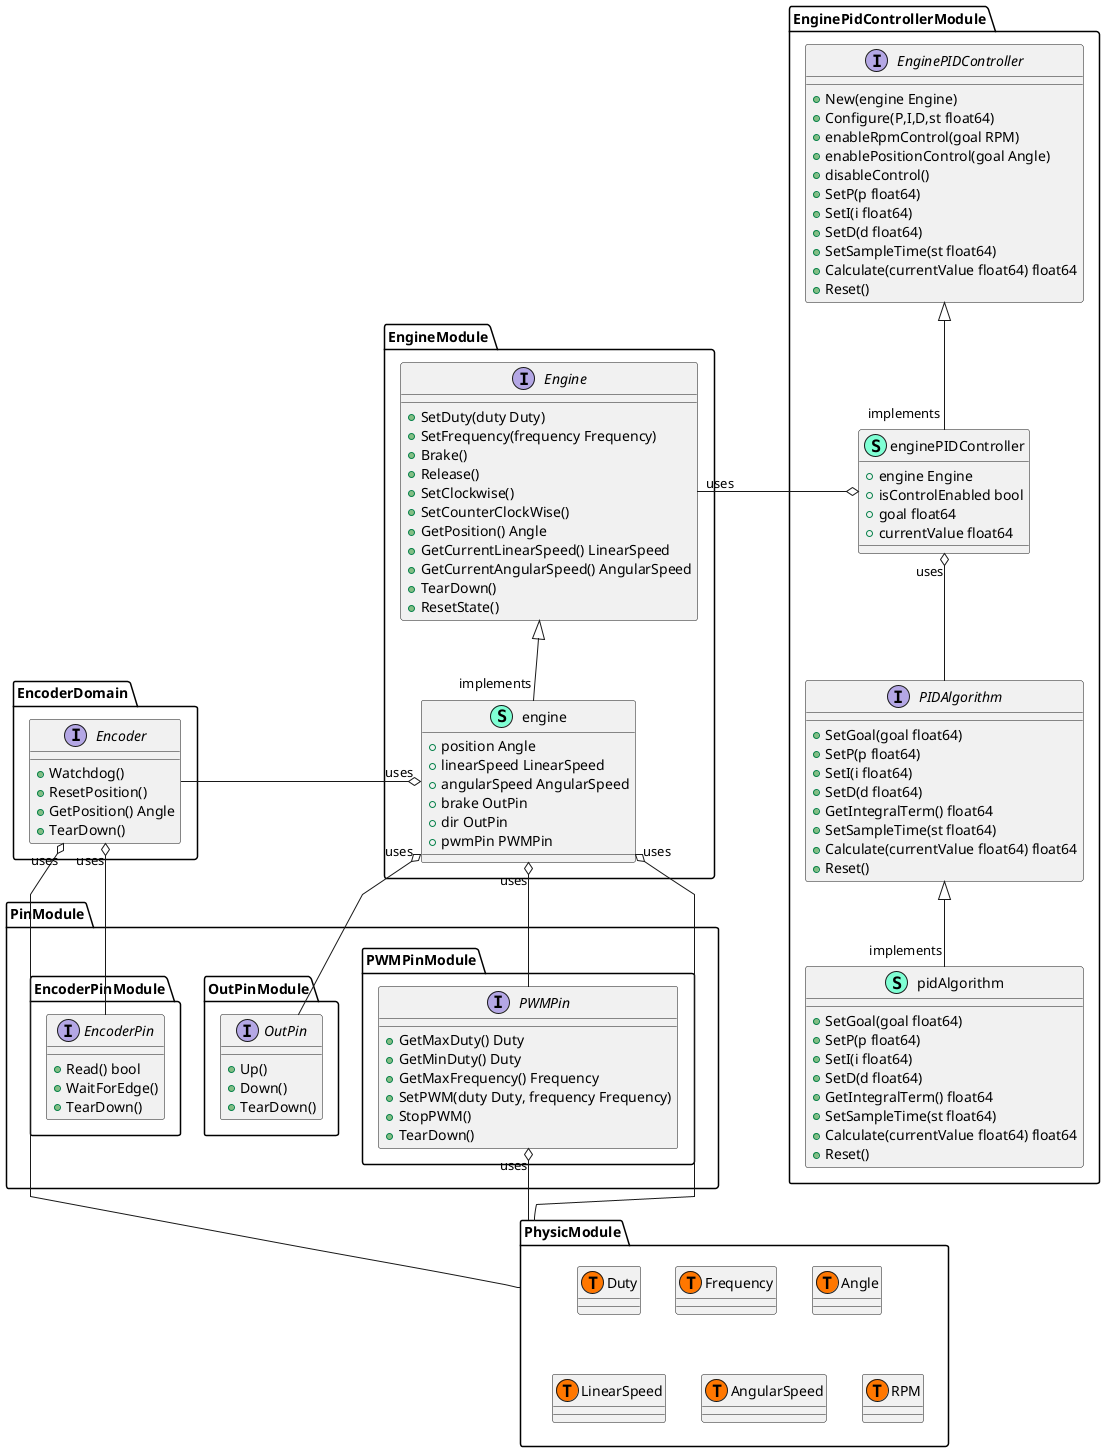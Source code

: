 @startuml

skinparam linetype polyline

' Horizontal lines: -->, <--, <-->
' Vertical lines: ->, <-, <->

namespace EngineModule {
    interface Engine  {
            + SetDuty(duty Duty)
            + SetFrequency(frequency Frequency)
            + Brake()
            + Release()
            + SetClockwise()
            + SetCounterClockWise()
            + GetPosition() Angle
            + GetCurrentLinearSpeed() LinearSpeed
            + GetCurrentAngularSpeed() AngularSpeed
            + TearDown()
            + ResetState()
        }

        class engine << (S,Aquamarine) >> {
            + position Angle
            + linearSpeed LinearSpeed
            + angularSpeed AngularSpeed
            + brake OutPin
            + dir OutPin
            + pwmPin PWMPin
        }

}
"EngineModule.Engine" <|-- "implements""EngineModule.engine"
"EngineModule.engine""uses" o- "EncoderDomain.Encoder"
"EngineModule.engine""uses" o-- "PhysicModule"



namespace EncoderDomain{
        interface Encoder  {
            + Watchdog()
            + ResetPosition()
            + GetPosition() Angle
            + TearDown()
        }
}
"EncoderDomain.Encoder""uses" o-- "PhysicModule"


namespace PinModule {
    namespace EncoderPinModule{
        interface EncoderPin  {
            + Read() bool
            + WaitForEdge()
            + TearDown()
        }
        "EncoderDomain.Encoder""uses" o-- "PinModule.EncoderPinModule.EncoderPin"
    }
    namespace OutPinModule{
        interface OutPin  {
            + Up()
            + Down()
            + TearDown()

        }
        "EngineModule.engine""uses" o-- "PinModule.OutPinModule.OutPin"
    }
    namespace PWMPinModule{
        interface PWMPin  {
            + GetMaxDuty() Duty
            + GetMinDuty() Duty
            + GetMaxFrequency() Frequency
            + SetPWM(duty Duty, frequency Frequency)
            + StopPWM()
            + TearDown()
        }
        "EngineModule.engine""uses" o-- "PinModule.PWMPinModule.PWMPin"

    }
}
"PinModule.PWMPinModule.PWMPin""uses" o-- "PhysicModule"
namespace PhysicModule{
    class PhysicModule.Duty << (T, #FF7700) >>  {
    }
    class PhysicModule.Frequency << (T, #FF7700) >>  {
    }
    class PhysicModule.Angle << (T, #FF7700) >>  {
    }
    class PhysicModule.LinearSpeed << (T, #FF7700) >>  {
    }
    class PhysicModule.AngularSpeed << (T, #FF7700) >>  {
    }
    class PhysicModule.RPM << (T, #FF7700) >>  {
    }
}
'
'"__builtin__.int32" #.. "alias of""PhysicModule.Duty"
'"__builtin__.int64" #.. "alias of""PhysicModule.Frequency"
'"__builtin__.int64" #.. "alias of""PhysicModule.Angle"
'"__builtin__.int64" #.. "alias of""PhysicModule.LinearSpeed"
'"__builtin__.int64" #.. "alias of""PhysicModule.AngularSpeed"



namespace EnginePidControllerModule{
    interface EnginePIDController  {
        + New(engine Engine)
        + Configure(P,I,D,st float64)
        + enableRpmControl(goal RPM)
        + enablePositionControl(goal Angle)
        + disableControl()
        + SetP(p float64)
        + SetI(i float64)
        + SetD(d float64)
        + SetSampleTime(st float64)
        + Calculate(currentValue float64) float64
        + Reset()
    }

    class enginePIDController << (S,Aquamarine) >> {
        + engine Engine
        + isControlEnabled bool
        + goal float64
        + currentValue float64
    }
    interface PIDAlgorithm  {
        + SetGoal(goal float64)
        + SetP(p float64)
        + SetI(i float64)
        + SetD(d float64)
        + GetIntegralTerm() float64
        + SetSampleTime(st float64)
        + Calculate(currentValue float64) float64
        + Reset()
    }
    class pidAlgorithm << (S,Aquamarine) >> {
        + SetGoal(goal float64)
        + SetP(p float64)
        + SetI(i float64)
        + SetD(d float64)
        + GetIntegralTerm() float64
        + SetSampleTime(st float64)
        + Calculate(currentValue float64) float64
        + Reset()
    }
}

"EnginePidControllerModule.enginePIDController" o- "uses""EngineModule.Engine"
"EnginePidControllerModule.EnginePIDController" <|-- "implements""EnginePidControllerModule.enginePIDController"
"EnginePidControllerModule.enginePIDController""uses" o-- "EnginePidControllerModule.PIDAlgorithm"
"EnginePidControllerModule.PIDAlgorithm" <|-- "implements""EnginePidControllerModule.pidAlgorithm"

@enduml
